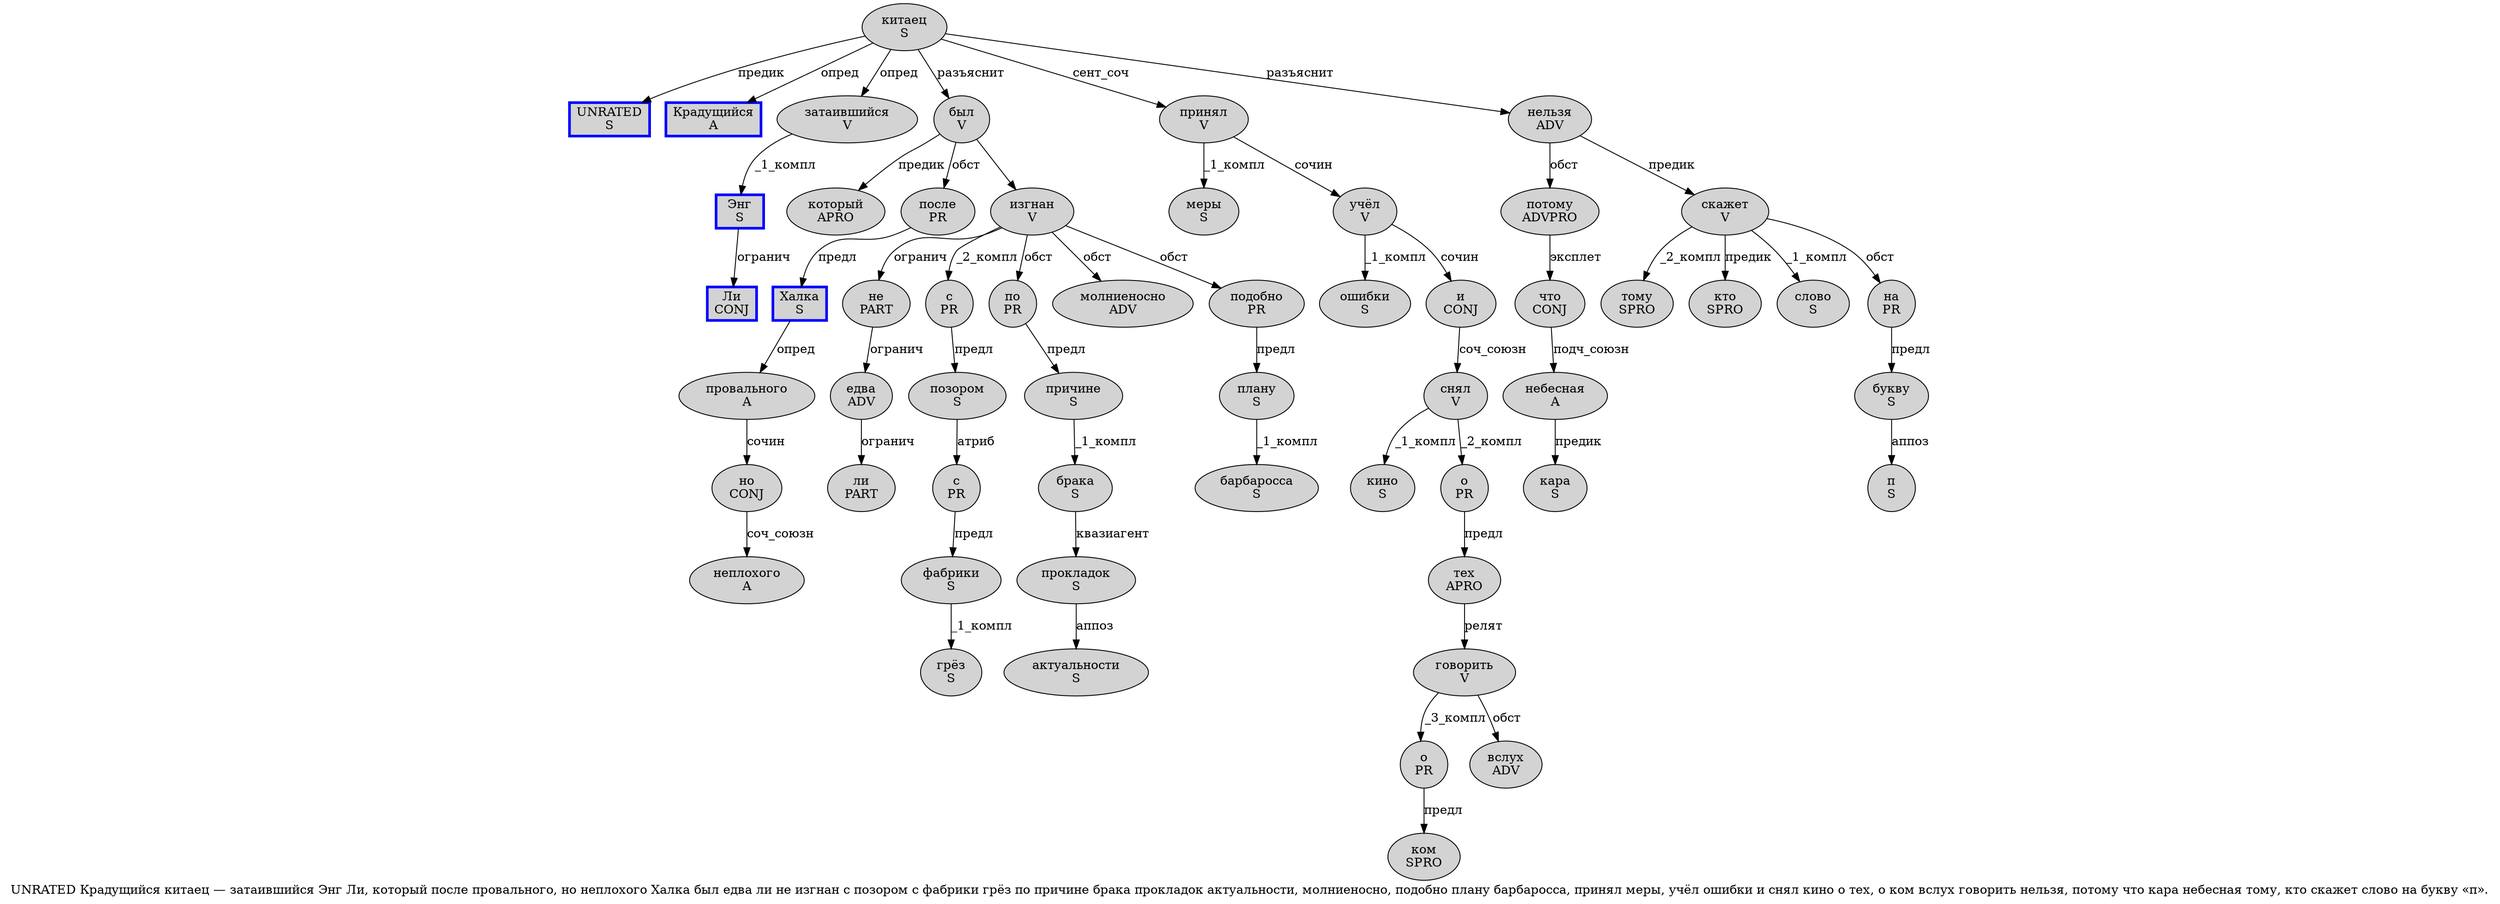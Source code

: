 digraph SENTENCE_2997 {
	graph [label="UNRATED Крадущийся китаец — затаившийся Энг Ли, который после провального, но неплохого Халка был едва ли не изгнан с позором с фабрики грёз по причине брака прокладок актуальности, молниеносно, подобно плану барбаросса, принял меры, учёл ошибки и снял кино о тех, о ком вслух говорить нельзя, потому что кара небесная тому, кто скажет слово на букву «п»."]
	node [style=filled]
		0 [label="UNRATED
S" color=blue fillcolor=lightgray penwidth=3 shape=box]
		1 [label="Крадущийся
A" color=blue fillcolor=lightgray penwidth=3 shape=box]
		2 [label="китаец
S" color="" fillcolor=lightgray penwidth=1 shape=ellipse]
		4 [label="затаившийся
V" color="" fillcolor=lightgray penwidth=1 shape=ellipse]
		5 [label="Энг
S" color=blue fillcolor=lightgray penwidth=3 shape=box]
		6 [label="Ли
CONJ" color=blue fillcolor=lightgray penwidth=3 shape=box]
		8 [label="который
APRO" color="" fillcolor=lightgray penwidth=1 shape=ellipse]
		9 [label="после
PR" color="" fillcolor=lightgray penwidth=1 shape=ellipse]
		10 [label="провального
A" color="" fillcolor=lightgray penwidth=1 shape=ellipse]
		12 [label="но
CONJ" color="" fillcolor=lightgray penwidth=1 shape=ellipse]
		13 [label="неплохого
A" color="" fillcolor=lightgray penwidth=1 shape=ellipse]
		14 [label="Халка
S" color=blue fillcolor=lightgray penwidth=3 shape=box]
		15 [label="был
V" color="" fillcolor=lightgray penwidth=1 shape=ellipse]
		16 [label="едва
ADV" color="" fillcolor=lightgray penwidth=1 shape=ellipse]
		17 [label="ли
PART" color="" fillcolor=lightgray penwidth=1 shape=ellipse]
		18 [label="не
PART" color="" fillcolor=lightgray penwidth=1 shape=ellipse]
		19 [label="изгнан
V" color="" fillcolor=lightgray penwidth=1 shape=ellipse]
		20 [label="с
PR" color="" fillcolor=lightgray penwidth=1 shape=ellipse]
		21 [label="позором
S" color="" fillcolor=lightgray penwidth=1 shape=ellipse]
		22 [label="с
PR" color="" fillcolor=lightgray penwidth=1 shape=ellipse]
		23 [label="фабрики
S" color="" fillcolor=lightgray penwidth=1 shape=ellipse]
		24 [label="грёз
S" color="" fillcolor=lightgray penwidth=1 shape=ellipse]
		25 [label="по
PR" color="" fillcolor=lightgray penwidth=1 shape=ellipse]
		26 [label="причине
S" color="" fillcolor=lightgray penwidth=1 shape=ellipse]
		27 [label="брака
S" color="" fillcolor=lightgray penwidth=1 shape=ellipse]
		28 [label="прокладок
S" color="" fillcolor=lightgray penwidth=1 shape=ellipse]
		29 [label="актуальности
S" color="" fillcolor=lightgray penwidth=1 shape=ellipse]
		31 [label="молниеносно
ADV" color="" fillcolor=lightgray penwidth=1 shape=ellipse]
		33 [label="подобно
PR" color="" fillcolor=lightgray penwidth=1 shape=ellipse]
		34 [label="плану
S" color="" fillcolor=lightgray penwidth=1 shape=ellipse]
		35 [label="барбаросса
S" color="" fillcolor=lightgray penwidth=1 shape=ellipse]
		37 [label="принял
V" color="" fillcolor=lightgray penwidth=1 shape=ellipse]
		38 [label="меры
S" color="" fillcolor=lightgray penwidth=1 shape=ellipse]
		40 [label="учёл
V" color="" fillcolor=lightgray penwidth=1 shape=ellipse]
		41 [label="ошибки
S" color="" fillcolor=lightgray penwidth=1 shape=ellipse]
		42 [label="и
CONJ" color="" fillcolor=lightgray penwidth=1 shape=ellipse]
		43 [label="снял
V" color="" fillcolor=lightgray penwidth=1 shape=ellipse]
		44 [label="кино
S" color="" fillcolor=lightgray penwidth=1 shape=ellipse]
		45 [label="о
PR" color="" fillcolor=lightgray penwidth=1 shape=ellipse]
		46 [label="тех
APRO" color="" fillcolor=lightgray penwidth=1 shape=ellipse]
		48 [label="о
PR" color="" fillcolor=lightgray penwidth=1 shape=ellipse]
		49 [label="ком
SPRO" color="" fillcolor=lightgray penwidth=1 shape=ellipse]
		50 [label="вслух
ADV" color="" fillcolor=lightgray penwidth=1 shape=ellipse]
		51 [label="говорить
V" color="" fillcolor=lightgray penwidth=1 shape=ellipse]
		52 [label="нельзя
ADV" color="" fillcolor=lightgray penwidth=1 shape=ellipse]
		54 [label="потому
ADVPRO" color="" fillcolor=lightgray penwidth=1 shape=ellipse]
		55 [label="что
CONJ" color="" fillcolor=lightgray penwidth=1 shape=ellipse]
		56 [label="кара
S" color="" fillcolor=lightgray penwidth=1 shape=ellipse]
		57 [label="небесная
A" color="" fillcolor=lightgray penwidth=1 shape=ellipse]
		58 [label="тому
SPRO" color="" fillcolor=lightgray penwidth=1 shape=ellipse]
		60 [label="кто
SPRO" color="" fillcolor=lightgray penwidth=1 shape=ellipse]
		61 [label="скажет
V" color="" fillcolor=lightgray penwidth=1 shape=ellipse]
		62 [label="слово
S" color="" fillcolor=lightgray penwidth=1 shape=ellipse]
		63 [label="на
PR" color="" fillcolor=lightgray penwidth=1 shape=ellipse]
		64 [label="букву
S" color="" fillcolor=lightgray penwidth=1 shape=ellipse]
		66 [label="п
S" color="" fillcolor=lightgray penwidth=1 shape=ellipse]
			61 -> 58 [label="_2_компл"]
			61 -> 60 [label="предик"]
			61 -> 62 [label="_1_компл"]
			61 -> 63 [label="обст"]
			23 -> 24 [label="_1_компл"]
			4 -> 5 [label="_1_компл"]
			51 -> 48 [label="_3_компл"]
			51 -> 50 [label="обст"]
			34 -> 35 [label="_1_компл"]
			42 -> 43 [label="соч_союзн"]
			46 -> 51 [label="релят"]
			16 -> 17 [label="огранич"]
			33 -> 34 [label="предл"]
			28 -> 29 [label="аппоз"]
			48 -> 49 [label="предл"]
			20 -> 21 [label="предл"]
			14 -> 10 [label="опред"]
			21 -> 22 [label="атриб"]
			40 -> 41 [label="_1_компл"]
			40 -> 42 [label="сочин"]
			37 -> 38 [label="_1_компл"]
			37 -> 40 [label="сочин"]
			45 -> 46 [label="предл"]
			55 -> 57 [label="подч_союзн"]
			43 -> 44 [label="_1_компл"]
			43 -> 45 [label="_2_компл"]
			52 -> 54 [label="обст"]
			52 -> 61 [label="предик"]
			54 -> 55 [label="эксплет"]
			57 -> 56 [label="предик"]
			64 -> 66 [label="аппоз"]
			22 -> 23 [label="предл"]
			5 -> 6 [label="огранич"]
			25 -> 26 [label="предл"]
			19 -> 18 [label="огранич"]
			19 -> 20 [label="_2_компл"]
			19 -> 25 [label="обст"]
			19 -> 31 [label="обст"]
			19 -> 33 [label="обст"]
			26 -> 27 [label="_1_компл"]
			63 -> 64 [label="предл"]
			9 -> 14 [label="предл"]
			15 -> 8 [label="предик"]
			15 -> 9 [label="обст"]
			15 -> 19
			27 -> 28 [label="квазиагент"]
			12 -> 13 [label="соч_союзн"]
			2 -> 0 [label="предик"]
			2 -> 1 [label="опред"]
			2 -> 4 [label="опред"]
			2 -> 15 [label="разъяснит"]
			2 -> 37 [label="сент_соч"]
			2 -> 52 [label="разъяснит"]
			18 -> 16 [label="огранич"]
			10 -> 12 [label="сочин"]
}